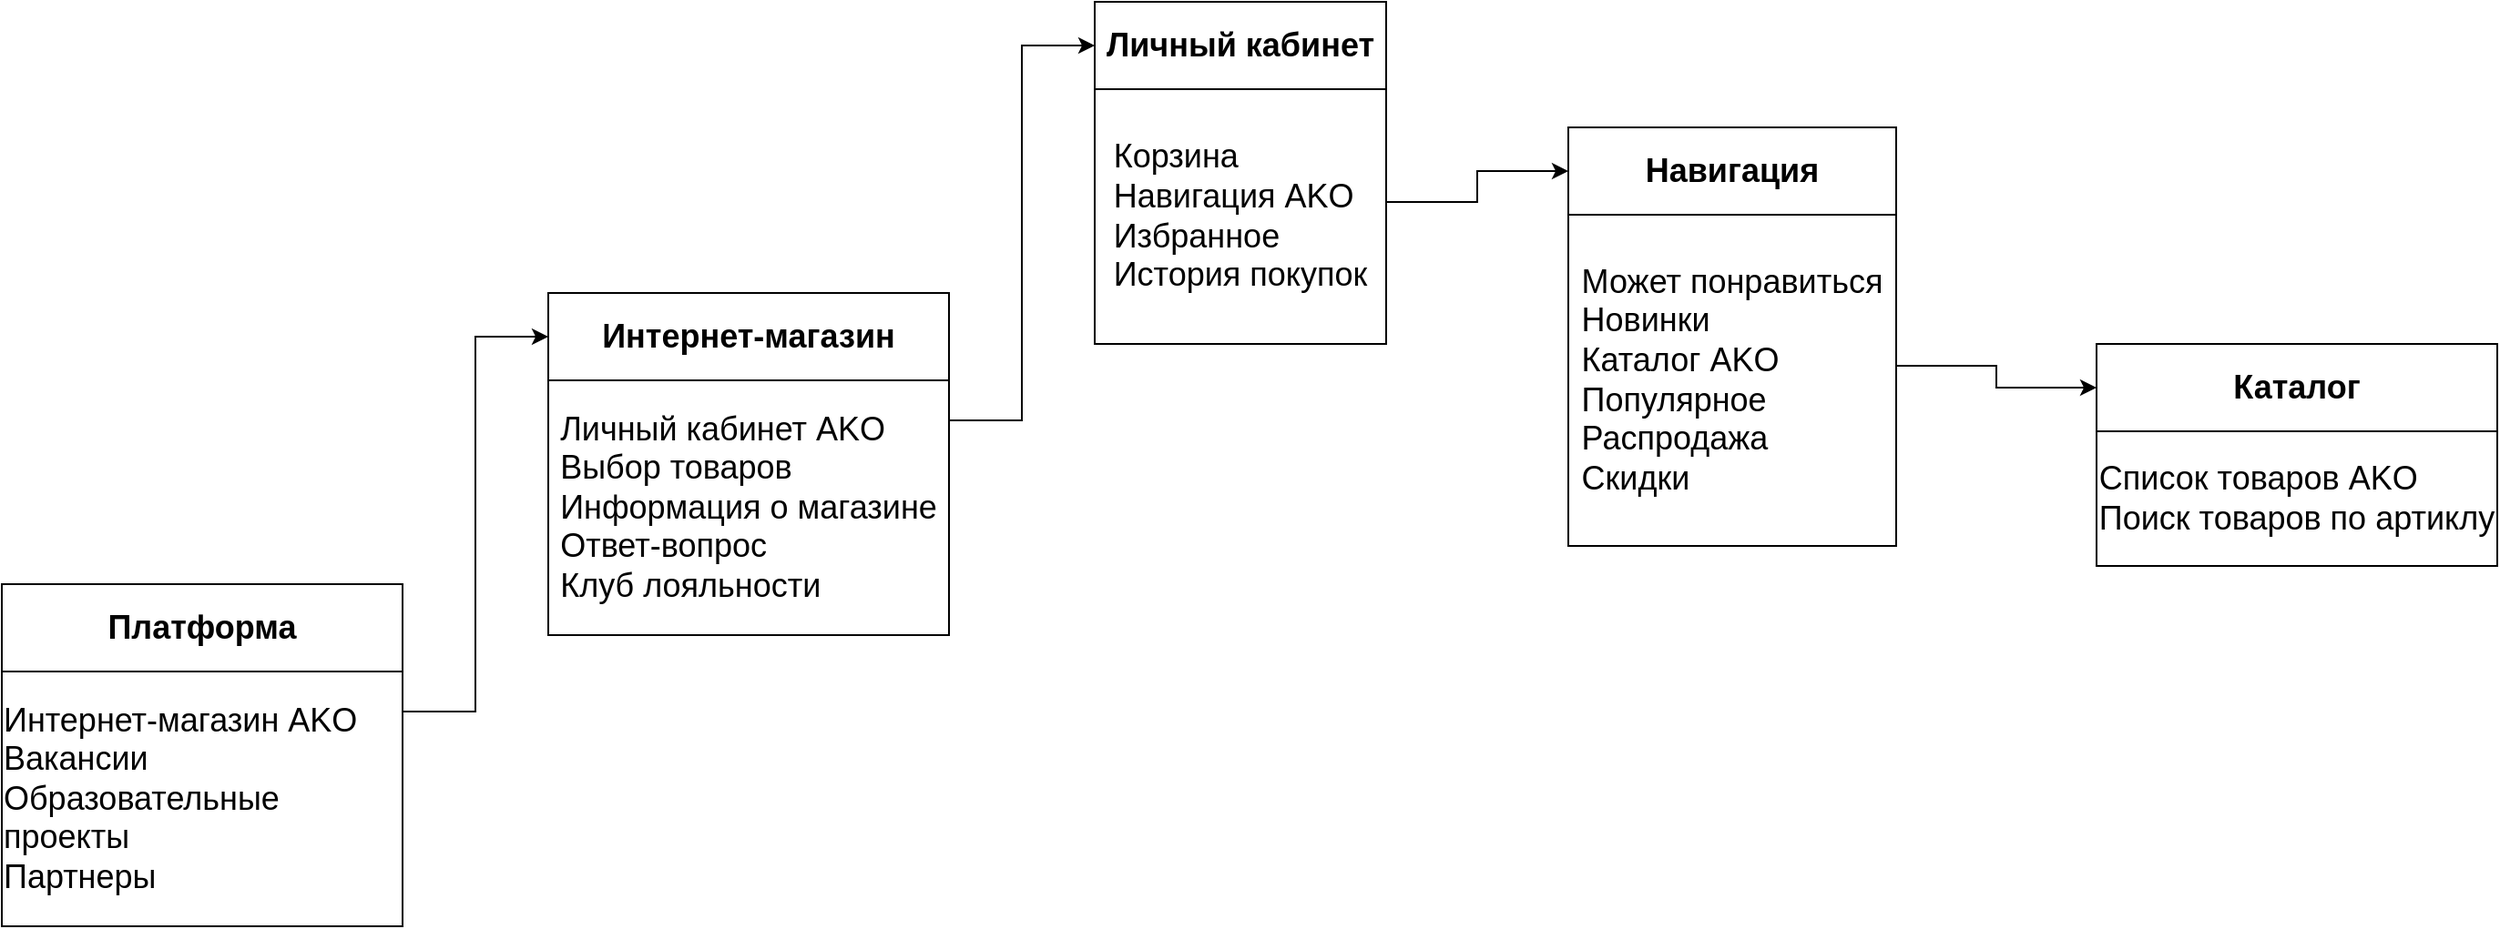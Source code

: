<mxfile version="14.5.3" type="github">
  <diagram id="evYx4TXt5WTlt21qzBjV" name="Page-1">
    <mxGraphModel dx="4129" dy="1380" grid="1" gridSize="10" guides="1" tooltips="1" connect="1" arrows="1" fold="1" page="1" pageScale="1" pageWidth="1654" pageHeight="1169" math="0" shadow="0">
      <root>
        <mxCell id="0" />
        <mxCell id="1" parent="0" />
        <mxCell id="1uLoxz3ZaFOObmppRc3e-1" value="&lt;b&gt;Платформа&lt;/b&gt;" style="rounded=0;whiteSpace=wrap;html=1;fontSize=18;" vertex="1" parent="1">
          <mxGeometry x="-1460" y="670" width="220" height="48" as="geometry" />
        </mxCell>
        <mxCell id="1uLoxz3ZaFOObmppRc3e-2" style="edgeStyle=orthogonalEdgeStyle;rounded=0;orthogonalLoop=1;jettySize=auto;html=1;exitX=1;exitY=0.25;exitDx=0;exitDy=0;entryX=0;entryY=0.5;entryDx=0;entryDy=0;fontSize=18;" edge="1" parent="1" source="1uLoxz3ZaFOObmppRc3e-3" target="1uLoxz3ZaFOObmppRc3e-4">
          <mxGeometry relative="1" as="geometry">
            <Array as="points">
              <mxPoint x="-1240" y="740" />
              <mxPoint x="-1200" y="740" />
              <mxPoint x="-1200" y="534" />
            </Array>
          </mxGeometry>
        </mxCell>
        <mxCell id="1uLoxz3ZaFOObmppRc3e-3" value="&lt;div style=&quot;text-align: left&quot;&gt;Интернет-магазин AKO&lt;/div&gt;&lt;div style=&quot;text-align: left&quot;&gt;Вакансии&lt;/div&gt;&lt;div style=&quot;text-align: left&quot;&gt;Образовательные проекты&lt;/div&gt;&lt;div style=&quot;text-align: left&quot;&gt;Партнеры&lt;/div&gt;" style="rounded=0;whiteSpace=wrap;html=1;fontSize=18;" vertex="1" parent="1">
          <mxGeometry x="-1460" y="718" width="220" height="140" as="geometry" />
        </mxCell>
        <mxCell id="1uLoxz3ZaFOObmppRc3e-4" value="&lt;b&gt;Интернет-магазин&lt;/b&gt;" style="rounded=0;whiteSpace=wrap;html=1;fontSize=18;" vertex="1" parent="1">
          <mxGeometry x="-1160" y="510" width="220" height="48" as="geometry" />
        </mxCell>
        <mxCell id="1uLoxz3ZaFOObmppRc3e-5" style="edgeStyle=orthogonalEdgeStyle;rounded=0;orthogonalLoop=1;jettySize=auto;html=1;exitX=1;exitY=0.25;exitDx=0;exitDy=0;entryX=0;entryY=0.5;entryDx=0;entryDy=0;fontSize=18;" edge="1" parent="1" source="1uLoxz3ZaFOObmppRc3e-6" target="1uLoxz3ZaFOObmppRc3e-7">
          <mxGeometry relative="1" as="geometry">
            <Array as="points">
              <mxPoint x="-940" y="580" />
              <mxPoint x="-900" y="580" />
              <mxPoint x="-900" y="374" />
            </Array>
          </mxGeometry>
        </mxCell>
        <mxCell id="1uLoxz3ZaFOObmppRc3e-6" value="&lt;div style=&quot;text-align: left&quot;&gt;&lt;div&gt;Личный кабинет AKO&lt;/div&gt;&lt;div&gt;Выбор товаров&lt;/div&gt;&lt;div&gt;Информация о магазине&lt;/div&gt;&lt;div&gt;&lt;span style=&quot;text-align: center&quot;&gt;Ответ-вопрос&lt;/span&gt;&lt;br style=&quot;text-align: center&quot;&gt;&lt;span style=&quot;text-align: center&quot;&gt;Клуб лояльности&lt;/span&gt;&lt;/div&gt;&lt;/div&gt;" style="rounded=0;whiteSpace=wrap;html=1;fontSize=18;" vertex="1" parent="1">
          <mxGeometry x="-1160" y="558" width="220" height="140" as="geometry" />
        </mxCell>
        <mxCell id="1uLoxz3ZaFOObmppRc3e-7" value="&lt;b&gt;Личный кабинет&lt;br&gt;&lt;/b&gt;" style="rounded=0;whiteSpace=wrap;html=1;fontSize=18;" vertex="1" parent="1">
          <mxGeometry x="-860" y="350" width="160" height="48" as="geometry" />
        </mxCell>
        <mxCell id="1uLoxz3ZaFOObmppRc3e-8" style="edgeStyle=orthogonalEdgeStyle;rounded=0;orthogonalLoop=1;jettySize=auto;html=1;exitX=1;exitY=0.5;exitDx=0;exitDy=0;entryX=0;entryY=0.5;entryDx=0;entryDy=0;fontSize=18;" edge="1" parent="1" source="1uLoxz3ZaFOObmppRc3e-9" target="1uLoxz3ZaFOObmppRc3e-10">
          <mxGeometry relative="1" as="geometry">
            <Array as="points">
              <mxPoint x="-700" y="460" />
              <mxPoint x="-650" y="460" />
              <mxPoint x="-650" y="443" />
            </Array>
          </mxGeometry>
        </mxCell>
        <mxCell id="1uLoxz3ZaFOObmppRc3e-9" value="&lt;div style=&quot;text-align: left&quot;&gt;&lt;div&gt;Корзина&lt;/div&gt;&lt;div&gt;Навигация AKO&lt;/div&gt;&lt;div&gt;Избранное&lt;/div&gt;&lt;div&gt;История покупок&lt;/div&gt;&lt;/div&gt;" style="rounded=0;whiteSpace=wrap;html=1;fontSize=18;" vertex="1" parent="1">
          <mxGeometry x="-860" y="398" width="160" height="140" as="geometry" />
        </mxCell>
        <mxCell id="1uLoxz3ZaFOObmppRc3e-10" value="&lt;b&gt;Навигация&lt;/b&gt;&lt;b&gt;&lt;br&gt;&lt;/b&gt;" style="rounded=0;whiteSpace=wrap;html=1;fontSize=18;" vertex="1" parent="1">
          <mxGeometry x="-600" y="419" width="180" height="48" as="geometry" />
        </mxCell>
        <mxCell id="1uLoxz3ZaFOObmppRc3e-11" style="edgeStyle=orthogonalEdgeStyle;rounded=0;orthogonalLoop=1;jettySize=auto;html=1;exitX=1;exitY=0.5;exitDx=0;exitDy=0;entryX=0;entryY=0.5;entryDx=0;entryDy=0;fontSize=18;" edge="1" parent="1" source="1uLoxz3ZaFOObmppRc3e-12" target="1uLoxz3ZaFOObmppRc3e-13">
          <mxGeometry relative="1" as="geometry">
            <Array as="points">
              <mxPoint x="-420" y="550" />
              <mxPoint x="-365" y="550" />
              <mxPoint x="-365" y="562" />
            </Array>
          </mxGeometry>
        </mxCell>
        <mxCell id="1uLoxz3ZaFOObmppRc3e-12" value="&lt;div style=&quot;text-align: left&quot;&gt;&lt;div&gt;Может понравиться&lt;/div&gt;&lt;div&gt;Новинки&lt;/div&gt;&lt;div&gt;Каталог AKO&lt;/div&gt;&lt;div&gt;Популярное&lt;/div&gt;&lt;div&gt;Распродажа&lt;/div&gt;&lt;div&gt;Скидки&lt;/div&gt;&lt;/div&gt;" style="rounded=0;whiteSpace=wrap;html=1;fontSize=18;" vertex="1" parent="1">
          <mxGeometry x="-600" y="467" width="180" height="182" as="geometry" />
        </mxCell>
        <mxCell id="1uLoxz3ZaFOObmppRc3e-13" value="&lt;b&gt;Каталог&lt;/b&gt;" style="rounded=0;whiteSpace=wrap;html=1;fontSize=18;" vertex="1" parent="1">
          <mxGeometry x="-310" y="538" width="220" height="48" as="geometry" />
        </mxCell>
        <mxCell id="1uLoxz3ZaFOObmppRc3e-14" value="&lt;div style=&quot;text-align: left&quot;&gt;&lt;b style=&quot;text-align: center&quot;&gt;&lt;div style=&quot;text-align: left&quot;&gt;&lt;span style=&quot;font-weight: normal&quot;&gt;Список товаров AKO&lt;/span&gt;&lt;/div&gt;&lt;/b&gt;&lt;div&gt;Поиск товаров по артиклу&lt;/div&gt;&lt;/div&gt;" style="rounded=0;whiteSpace=wrap;html=1;fontSize=18;" vertex="1" parent="1">
          <mxGeometry x="-310" y="586" width="220" height="74" as="geometry" />
        </mxCell>
      </root>
    </mxGraphModel>
  </diagram>
</mxfile>
